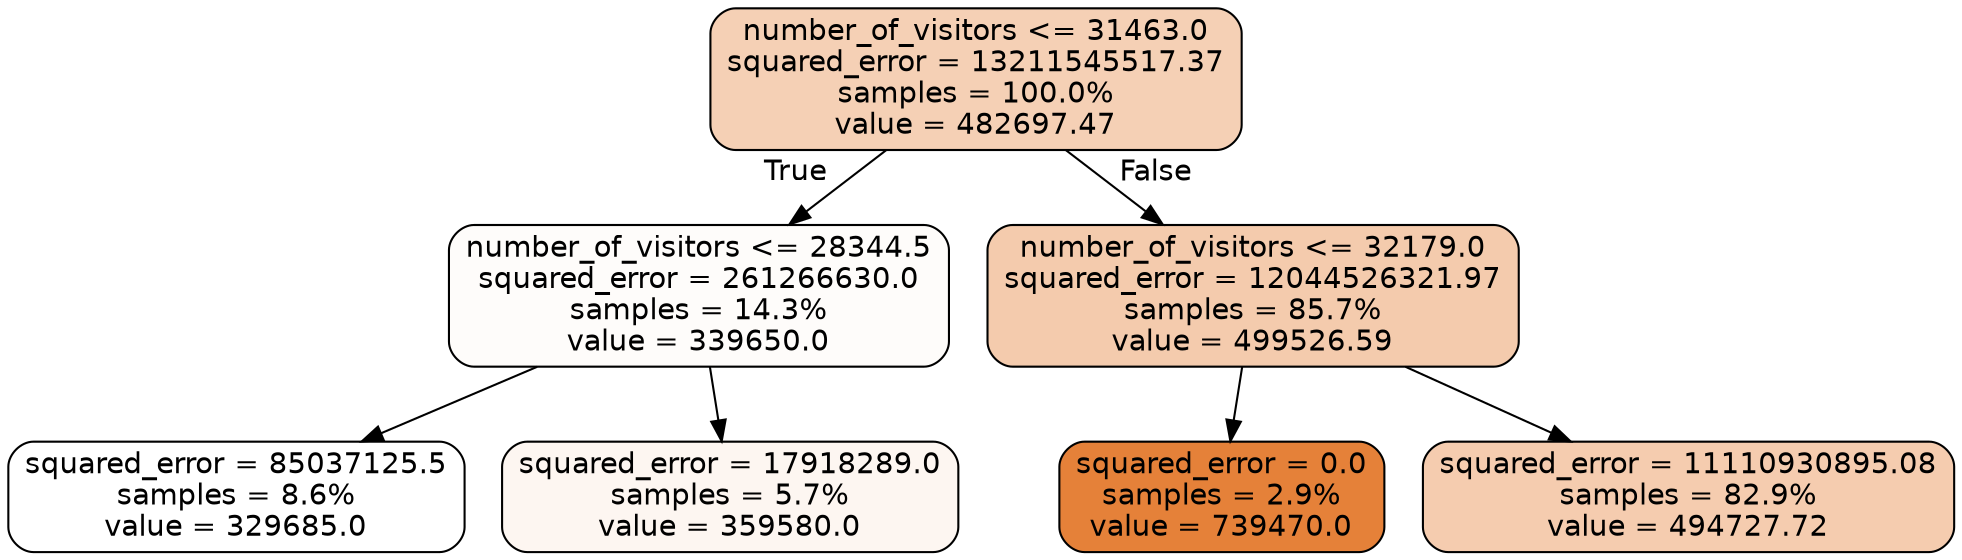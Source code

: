 digraph Tree {
node [shape=box, style="filled, rounded", color="black", fontname="helvetica"] ;
edge [fontname="helvetica"] ;
0 [label="number_of_visitors <= 31463.0\nsquared_error = 13211545517.37\nsamples = 100.0%\nvalue = 482697.47", fillcolor="#f5d0b5"] ;
1 [label="number_of_visitors <= 28344.5\nsquared_error = 261266630.0\nsamples = 14.3%\nvalue = 339650.0", fillcolor="#fefcfa"] ;
0 -> 1 [labeldistance=2.5, labelangle=45, headlabel="True"] ;
2 [label="squared_error = 85037125.5\nsamples = 8.6%\nvalue = 329685.0", fillcolor="#ffffff"] ;
1 -> 2 ;
3 [label="squared_error = 17918289.0\nsamples = 5.7%\nvalue = 359580.0", fillcolor="#fdf6f1"] ;
1 -> 3 ;
4 [label="number_of_visitors <= 32179.0\nsquared_error = 12044526321.97\nsamples = 85.7%\nvalue = 499526.59", fillcolor="#f4cbad"] ;
0 -> 4 [labeldistance=2.5, labelangle=-45, headlabel="False"] ;
5 [label="squared_error = 0.0\nsamples = 2.9%\nvalue = 739470.0", fillcolor="#e58139"] ;
4 -> 5 ;
6 [label="squared_error = 11110930895.08\nsamples = 82.9%\nvalue = 494727.72", fillcolor="#f5ccaf"] ;
4 -> 6 ;
}
